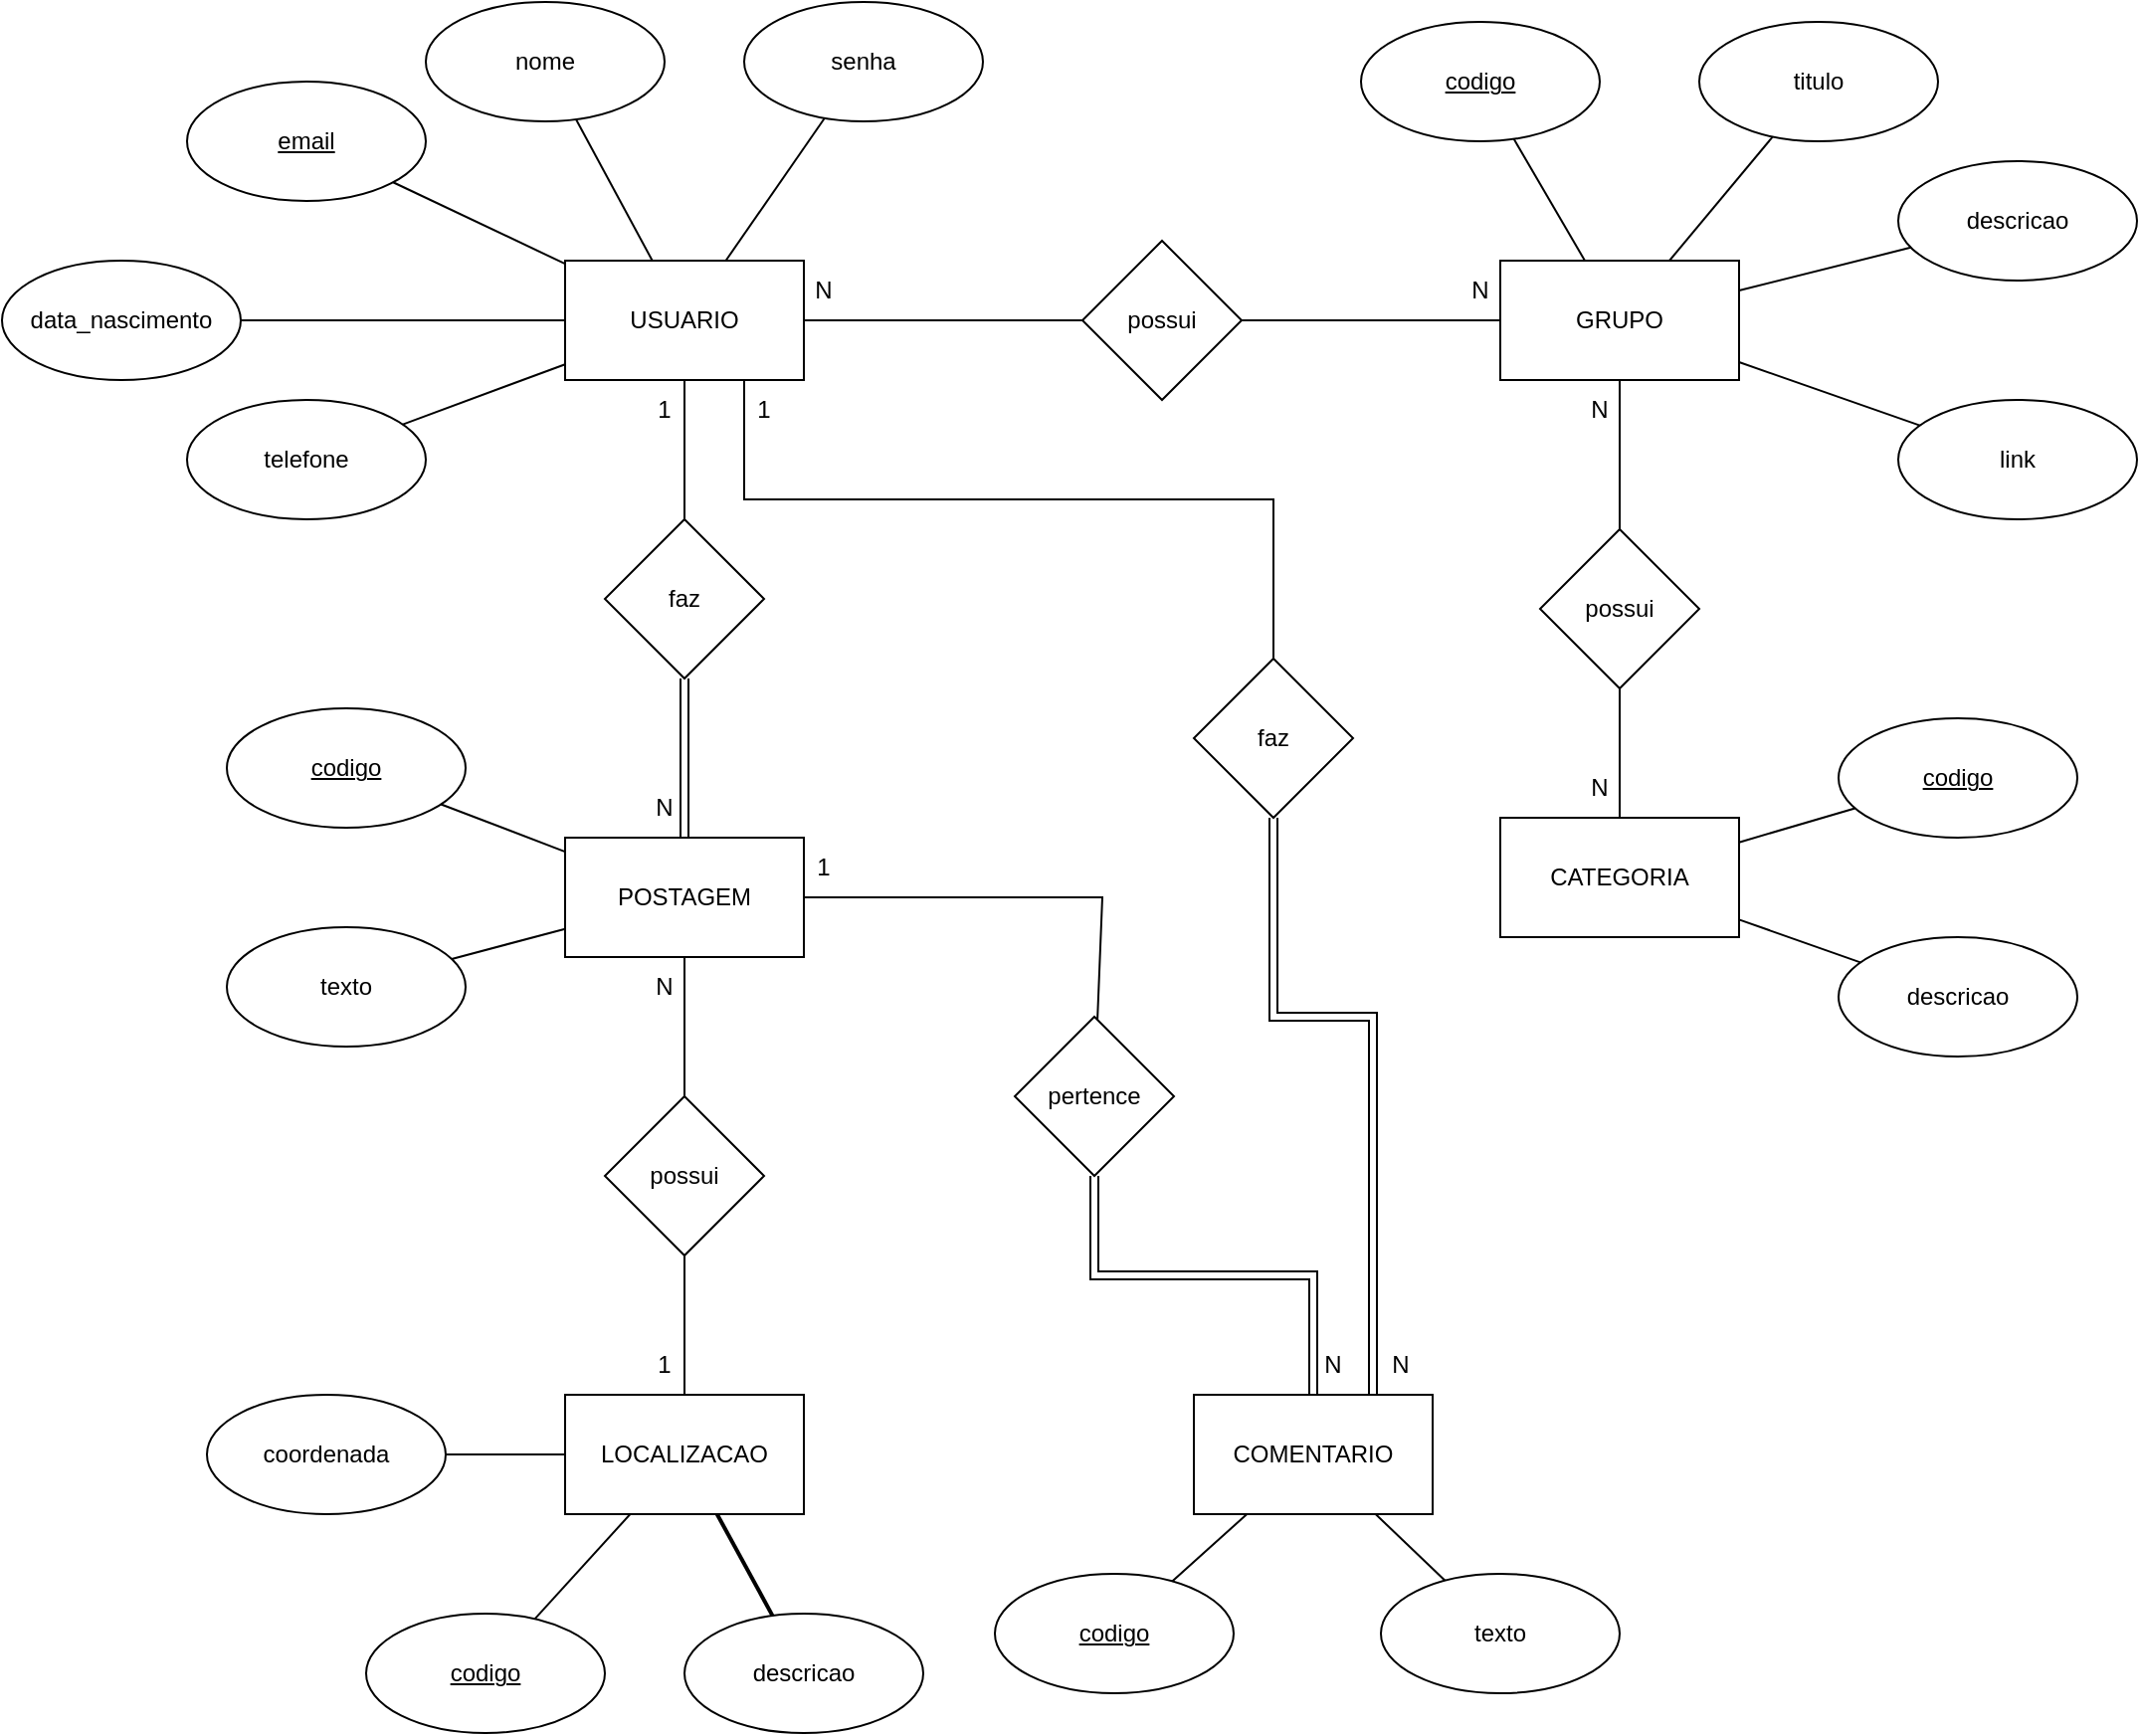 <mxfile version="24.2.2" type="github">
  <diagram name="Página-1" id="y5MTKA7V9xZslkAVUTXU">
    <mxGraphModel dx="2741" dy="1018" grid="1" gridSize="10" guides="1" tooltips="1" connect="1" arrows="1" fold="1" page="1" pageScale="1" pageWidth="827" pageHeight="1169" math="0" shadow="0">
      <root>
        <mxCell id="0" />
        <mxCell id="1" parent="0" />
        <mxCell id="2M3XvzQ8hgE7RZHOMurx-1" value="CATEGORIA" style="rounded=0;whiteSpace=wrap;html=1;" vertex="1" parent="1">
          <mxGeometry x="340" y="650" width="120" height="60" as="geometry" />
        </mxCell>
        <mxCell id="2M3XvzQ8hgE7RZHOMurx-2" value="USUARIO" style="rounded=0;whiteSpace=wrap;html=1;" vertex="1" parent="1">
          <mxGeometry x="-130" y="370" width="120" height="60" as="geometry" />
        </mxCell>
        <mxCell id="2M3XvzQ8hgE7RZHOMurx-3" value="GRUPO" style="rounded=0;whiteSpace=wrap;html=1;" vertex="1" parent="1">
          <mxGeometry x="340" y="370" width="120" height="60" as="geometry" />
        </mxCell>
        <mxCell id="2M3XvzQ8hgE7RZHOMurx-4" value="COMENTARIO" style="rounded=0;whiteSpace=wrap;html=1;" vertex="1" parent="1">
          <mxGeometry x="186" y="940" width="120" height="60" as="geometry" />
        </mxCell>
        <mxCell id="2M3XvzQ8hgE7RZHOMurx-5" value="LOCALIZACAO" style="rounded=0;whiteSpace=wrap;html=1;" vertex="1" parent="1">
          <mxGeometry x="-130" y="940" width="120" height="60" as="geometry" />
        </mxCell>
        <mxCell id="2M3XvzQ8hgE7RZHOMurx-6" value="POSTAGEM" style="rounded=0;whiteSpace=wrap;html=1;" vertex="1" parent="1">
          <mxGeometry x="-130" y="660" width="120" height="60" as="geometry" />
        </mxCell>
        <mxCell id="2M3XvzQ8hgE7RZHOMurx-7" value="&lt;u&gt;email&lt;/u&gt;" style="ellipse;whiteSpace=wrap;html=1;" vertex="1" parent="1">
          <mxGeometry x="-320" y="280" width="120" height="60" as="geometry" />
        </mxCell>
        <mxCell id="2M3XvzQ8hgE7RZHOMurx-8" value="nome" style="ellipse;whiteSpace=wrap;html=1;" vertex="1" parent="1">
          <mxGeometry x="-200" y="240" width="120" height="60" as="geometry" />
        </mxCell>
        <mxCell id="2M3XvzQ8hgE7RZHOMurx-9" value="data_nascimento" style="ellipse;whiteSpace=wrap;html=1;" vertex="1" parent="1">
          <mxGeometry x="-413" y="370" width="120" height="60" as="geometry" />
        </mxCell>
        <mxCell id="2M3XvzQ8hgE7RZHOMurx-10" value="telefone" style="ellipse;whiteSpace=wrap;html=1;" vertex="1" parent="1">
          <mxGeometry x="-320" y="440" width="120" height="60" as="geometry" />
        </mxCell>
        <mxCell id="2M3XvzQ8hgE7RZHOMurx-11" value="senha" style="ellipse;whiteSpace=wrap;html=1;" vertex="1" parent="1">
          <mxGeometry x="-40" y="240" width="120" height="60" as="geometry" />
        </mxCell>
        <mxCell id="2M3XvzQ8hgE7RZHOMurx-12" value="" style="endArrow=none;html=1;rounded=0;" edge="1" parent="1" source="2M3XvzQ8hgE7RZHOMurx-10" target="2M3XvzQ8hgE7RZHOMurx-2">
          <mxGeometry width="50" height="50" relative="1" as="geometry">
            <mxPoint x="110" y="700" as="sourcePoint" />
            <mxPoint x="160" y="650" as="targetPoint" />
          </mxGeometry>
        </mxCell>
        <mxCell id="2M3XvzQ8hgE7RZHOMurx-13" value="" style="endArrow=none;html=1;rounded=0;" edge="1" parent="1" source="2M3XvzQ8hgE7RZHOMurx-9" target="2M3XvzQ8hgE7RZHOMurx-2">
          <mxGeometry width="50" height="50" relative="1" as="geometry">
            <mxPoint x="110" y="700" as="sourcePoint" />
            <mxPoint x="160" y="650" as="targetPoint" />
          </mxGeometry>
        </mxCell>
        <mxCell id="2M3XvzQ8hgE7RZHOMurx-14" value="" style="endArrow=none;html=1;rounded=0;" edge="1" parent="1" source="2M3XvzQ8hgE7RZHOMurx-7" target="2M3XvzQ8hgE7RZHOMurx-2">
          <mxGeometry width="50" height="50" relative="1" as="geometry">
            <mxPoint x="110" y="700" as="sourcePoint" />
            <mxPoint x="160" y="650" as="targetPoint" />
          </mxGeometry>
        </mxCell>
        <mxCell id="2M3XvzQ8hgE7RZHOMurx-15" value="" style="endArrow=none;html=1;rounded=0;" edge="1" parent="1" source="2M3XvzQ8hgE7RZHOMurx-8" target="2M3XvzQ8hgE7RZHOMurx-2">
          <mxGeometry width="50" height="50" relative="1" as="geometry">
            <mxPoint x="110" y="700" as="sourcePoint" />
            <mxPoint x="160" y="650" as="targetPoint" />
          </mxGeometry>
        </mxCell>
        <mxCell id="2M3XvzQ8hgE7RZHOMurx-16" value="" style="endArrow=none;html=1;rounded=0;" edge="1" parent="1" source="2M3XvzQ8hgE7RZHOMurx-11" target="2M3XvzQ8hgE7RZHOMurx-2">
          <mxGeometry width="50" height="50" relative="1" as="geometry">
            <mxPoint x="110" y="700" as="sourcePoint" />
            <mxPoint x="160" y="650" as="targetPoint" />
          </mxGeometry>
        </mxCell>
        <mxCell id="2M3XvzQ8hgE7RZHOMurx-17" value="&lt;u&gt;codigo&lt;/u&gt;" style="ellipse;whiteSpace=wrap;html=1;" vertex="1" parent="1">
          <mxGeometry x="270" y="250" width="120" height="60" as="geometry" />
        </mxCell>
        <mxCell id="2M3XvzQ8hgE7RZHOMurx-18" value="descricao" style="ellipse;whiteSpace=wrap;html=1;" vertex="1" parent="1">
          <mxGeometry x="540" y="320" width="120" height="60" as="geometry" />
        </mxCell>
        <mxCell id="2M3XvzQ8hgE7RZHOMurx-19" value="titulo" style="ellipse;whiteSpace=wrap;html=1;" vertex="1" parent="1">
          <mxGeometry x="440" y="250" width="120" height="60" as="geometry" />
        </mxCell>
        <mxCell id="2M3XvzQ8hgE7RZHOMurx-20" value="link" style="ellipse;whiteSpace=wrap;html=1;" vertex="1" parent="1">
          <mxGeometry x="540" y="440" width="120" height="60" as="geometry" />
        </mxCell>
        <mxCell id="2M3XvzQ8hgE7RZHOMurx-21" value="" style="endArrow=none;html=1;rounded=0;" edge="1" parent="1" source="2M3XvzQ8hgE7RZHOMurx-20" target="2M3XvzQ8hgE7RZHOMurx-3">
          <mxGeometry width="50" height="50" relative="1" as="geometry">
            <mxPoint x="390" y="670" as="sourcePoint" />
            <mxPoint x="440" y="620" as="targetPoint" />
          </mxGeometry>
        </mxCell>
        <mxCell id="2M3XvzQ8hgE7RZHOMurx-22" value="" style="endArrow=none;html=1;rounded=0;" edge="1" parent="1" source="2M3XvzQ8hgE7RZHOMurx-3" target="2M3XvzQ8hgE7RZHOMurx-18">
          <mxGeometry width="50" height="50" relative="1" as="geometry">
            <mxPoint x="390" y="670" as="sourcePoint" />
            <mxPoint x="440" y="620" as="targetPoint" />
          </mxGeometry>
        </mxCell>
        <mxCell id="2M3XvzQ8hgE7RZHOMurx-23" value="" style="endArrow=none;html=1;rounded=0;" edge="1" parent="1" source="2M3XvzQ8hgE7RZHOMurx-3" target="2M3XvzQ8hgE7RZHOMurx-19">
          <mxGeometry width="50" height="50" relative="1" as="geometry">
            <mxPoint x="390" y="670" as="sourcePoint" />
            <mxPoint x="440" y="620" as="targetPoint" />
          </mxGeometry>
        </mxCell>
        <mxCell id="2M3XvzQ8hgE7RZHOMurx-24" value="" style="endArrow=none;html=1;rounded=0;" edge="1" parent="1" source="2M3XvzQ8hgE7RZHOMurx-3" target="2M3XvzQ8hgE7RZHOMurx-17">
          <mxGeometry width="50" height="50" relative="1" as="geometry">
            <mxPoint x="390" y="670" as="sourcePoint" />
            <mxPoint x="440" y="620" as="targetPoint" />
          </mxGeometry>
        </mxCell>
        <mxCell id="2M3XvzQ8hgE7RZHOMurx-25" value="possui" style="rhombus;whiteSpace=wrap;html=1;" vertex="1" parent="1">
          <mxGeometry x="130" y="360" width="80" height="80" as="geometry" />
        </mxCell>
        <mxCell id="2M3XvzQ8hgE7RZHOMurx-26" value="" style="endArrow=none;html=1;rounded=0;" edge="1" parent="1" source="2M3XvzQ8hgE7RZHOMurx-25" target="2M3XvzQ8hgE7RZHOMurx-3">
          <mxGeometry width="50" height="50" relative="1" as="geometry">
            <mxPoint x="390" y="670" as="sourcePoint" />
            <mxPoint x="440" y="620" as="targetPoint" />
          </mxGeometry>
        </mxCell>
        <mxCell id="2M3XvzQ8hgE7RZHOMurx-27" value="" style="endArrow=none;html=1;rounded=0;" edge="1" parent="1" source="2M3XvzQ8hgE7RZHOMurx-25" target="2M3XvzQ8hgE7RZHOMurx-2">
          <mxGeometry width="50" height="50" relative="1" as="geometry">
            <mxPoint x="390" y="670" as="sourcePoint" />
            <mxPoint x="440" y="620" as="targetPoint" />
          </mxGeometry>
        </mxCell>
        <mxCell id="2M3XvzQ8hgE7RZHOMurx-28" value="N" style="text;html=1;align=center;verticalAlign=middle;whiteSpace=wrap;rounded=0;" vertex="1" parent="1">
          <mxGeometry x="320" y="370" width="20" height="30" as="geometry" />
        </mxCell>
        <mxCell id="2M3XvzQ8hgE7RZHOMurx-29" value="N" style="text;html=1;align=center;verticalAlign=middle;whiteSpace=wrap;rounded=0;" vertex="1" parent="1">
          <mxGeometry x="-10" y="370" width="20" height="30" as="geometry" />
        </mxCell>
        <mxCell id="2M3XvzQ8hgE7RZHOMurx-30" value="&lt;u&gt;codigo&lt;/u&gt;" style="ellipse;whiteSpace=wrap;html=1;" vertex="1" parent="1">
          <mxGeometry x="510" y="600" width="120" height="60" as="geometry" />
        </mxCell>
        <mxCell id="2M3XvzQ8hgE7RZHOMurx-31" value="" style="endArrow=none;html=1;rounded=0;" edge="1" parent="1" source="2M3XvzQ8hgE7RZHOMurx-1" target="2M3XvzQ8hgE7RZHOMurx-30">
          <mxGeometry width="50" height="50" relative="1" as="geometry">
            <mxPoint x="510" y="670" as="sourcePoint" />
            <mxPoint x="560" y="620" as="targetPoint" />
          </mxGeometry>
        </mxCell>
        <mxCell id="2M3XvzQ8hgE7RZHOMurx-32" value="descricao" style="ellipse;whiteSpace=wrap;html=1;" vertex="1" parent="1">
          <mxGeometry x="510" y="710" width="120" height="60" as="geometry" />
        </mxCell>
        <mxCell id="2M3XvzQ8hgE7RZHOMurx-33" value="" style="endArrow=none;html=1;rounded=0;" edge="1" parent="1" source="2M3XvzQ8hgE7RZHOMurx-1" target="2M3XvzQ8hgE7RZHOMurx-32">
          <mxGeometry width="50" height="50" relative="1" as="geometry">
            <mxPoint x="510" y="670" as="sourcePoint" />
            <mxPoint x="560" y="620" as="targetPoint" />
          </mxGeometry>
        </mxCell>
        <mxCell id="2M3XvzQ8hgE7RZHOMurx-34" value="possui" style="rhombus;whiteSpace=wrap;html=1;" vertex="1" parent="1">
          <mxGeometry x="360" y="505" width="80" height="80" as="geometry" />
        </mxCell>
        <mxCell id="2M3XvzQ8hgE7RZHOMurx-35" value="" style="endArrow=none;html=1;rounded=0;" edge="1" parent="1" source="2M3XvzQ8hgE7RZHOMurx-34" target="2M3XvzQ8hgE7RZHOMurx-1">
          <mxGeometry width="50" height="50" relative="1" as="geometry">
            <mxPoint x="390" y="670" as="sourcePoint" />
            <mxPoint x="440" y="620" as="targetPoint" />
          </mxGeometry>
        </mxCell>
        <mxCell id="2M3XvzQ8hgE7RZHOMurx-36" value="" style="endArrow=none;html=1;rounded=0;" edge="1" parent="1" source="2M3XvzQ8hgE7RZHOMurx-3" target="2M3XvzQ8hgE7RZHOMurx-34">
          <mxGeometry width="50" height="50" relative="1" as="geometry">
            <mxPoint x="390" y="670" as="sourcePoint" />
            <mxPoint x="440" y="620" as="targetPoint" />
          </mxGeometry>
        </mxCell>
        <mxCell id="2M3XvzQ8hgE7RZHOMurx-37" value="N" style="text;html=1;align=center;verticalAlign=middle;whiteSpace=wrap;rounded=0;" vertex="1" parent="1">
          <mxGeometry x="380" y="430" width="20" height="30" as="geometry" />
        </mxCell>
        <mxCell id="2M3XvzQ8hgE7RZHOMurx-39" value="N" style="text;html=1;align=center;verticalAlign=middle;whiteSpace=wrap;rounded=0;" vertex="1" parent="1">
          <mxGeometry x="380" y="620" width="20" height="30" as="geometry" />
        </mxCell>
        <mxCell id="2M3XvzQ8hgE7RZHOMurx-40" value="&lt;u&gt;codigo&lt;/u&gt;" style="ellipse;whiteSpace=wrap;html=1;" vertex="1" parent="1">
          <mxGeometry x="-300" y="595" width="120" height="60" as="geometry" />
        </mxCell>
        <mxCell id="2M3XvzQ8hgE7RZHOMurx-42" value="texto" style="ellipse;whiteSpace=wrap;html=1;" vertex="1" parent="1">
          <mxGeometry x="-300" y="705" width="120" height="60" as="geometry" />
        </mxCell>
        <mxCell id="2M3XvzQ8hgE7RZHOMurx-43" value="faz" style="rhombus;whiteSpace=wrap;html=1;" vertex="1" parent="1">
          <mxGeometry x="-110" y="500" width="80" height="80" as="geometry" />
        </mxCell>
        <mxCell id="2M3XvzQ8hgE7RZHOMurx-44" value="" style="endArrow=none;html=1;rounded=0;" edge="1" parent="1" source="2M3XvzQ8hgE7RZHOMurx-6" target="2M3XvzQ8hgE7RZHOMurx-40">
          <mxGeometry width="50" height="50" relative="1" as="geometry">
            <mxPoint x="390" y="790" as="sourcePoint" />
            <mxPoint x="440" y="740" as="targetPoint" />
          </mxGeometry>
        </mxCell>
        <mxCell id="2M3XvzQ8hgE7RZHOMurx-45" value="" style="endArrow=none;html=1;rounded=0;" edge="1" parent="1" source="2M3XvzQ8hgE7RZHOMurx-6" target="2M3XvzQ8hgE7RZHOMurx-42">
          <mxGeometry width="50" height="50" relative="1" as="geometry">
            <mxPoint x="390" y="790" as="sourcePoint" />
            <mxPoint x="440" y="740" as="targetPoint" />
          </mxGeometry>
        </mxCell>
        <mxCell id="2M3XvzQ8hgE7RZHOMurx-46" value="" style="endArrow=none;html=1;rounded=0;shape=link;" edge="1" parent="1" source="2M3XvzQ8hgE7RZHOMurx-6" target="2M3XvzQ8hgE7RZHOMurx-43">
          <mxGeometry width="50" height="50" relative="1" as="geometry">
            <mxPoint x="390" y="790" as="sourcePoint" />
            <mxPoint x="440" y="740" as="targetPoint" />
          </mxGeometry>
        </mxCell>
        <mxCell id="2M3XvzQ8hgE7RZHOMurx-47" value="" style="endArrow=none;html=1;rounded=0;" edge="1" parent="1" source="2M3XvzQ8hgE7RZHOMurx-43" target="2M3XvzQ8hgE7RZHOMurx-2">
          <mxGeometry width="50" height="50" relative="1" as="geometry">
            <mxPoint x="390" y="790" as="sourcePoint" />
            <mxPoint x="440" y="740" as="targetPoint" />
          </mxGeometry>
        </mxCell>
        <mxCell id="2M3XvzQ8hgE7RZHOMurx-48" value="N" style="text;html=1;align=center;verticalAlign=middle;whiteSpace=wrap;rounded=0;" vertex="1" parent="1">
          <mxGeometry x="-90" y="630" width="20" height="30" as="geometry" />
        </mxCell>
        <mxCell id="2M3XvzQ8hgE7RZHOMurx-49" value="1" style="text;html=1;align=center;verticalAlign=middle;whiteSpace=wrap;rounded=0;" vertex="1" parent="1">
          <mxGeometry x="-90" y="430" width="20" height="30" as="geometry" />
        </mxCell>
        <mxCell id="2M3XvzQ8hgE7RZHOMurx-52" value="&lt;u&gt;codigo&lt;/u&gt;" style="ellipse;whiteSpace=wrap;html=1;" vertex="1" parent="1">
          <mxGeometry x="-230" y="1050" width="120" height="60" as="geometry" />
        </mxCell>
        <mxCell id="2M3XvzQ8hgE7RZHOMurx-53" value="descricao" style="ellipse;whiteSpace=wrap;html=1;" vertex="1" parent="1">
          <mxGeometry x="-70" y="1050" width="120" height="60" as="geometry" />
        </mxCell>
        <mxCell id="2M3XvzQ8hgE7RZHOMurx-54" value="coordenada" style="ellipse;whiteSpace=wrap;html=1;" vertex="1" parent="1">
          <mxGeometry x="-310" y="940" width="120" height="60" as="geometry" />
        </mxCell>
        <mxCell id="2M3XvzQ8hgE7RZHOMurx-55" value="" style="endArrow=none;html=1;rounded=0;" edge="1" parent="1" source="2M3XvzQ8hgE7RZHOMurx-5" target="2M3XvzQ8hgE7RZHOMurx-54">
          <mxGeometry width="50" height="50" relative="1" as="geometry">
            <mxPoint x="260" y="870" as="sourcePoint" />
            <mxPoint x="310" y="820" as="targetPoint" />
          </mxGeometry>
        </mxCell>
        <mxCell id="2M3XvzQ8hgE7RZHOMurx-56" value="" style="endArrow=none;html=1;rounded=0;" edge="1" parent="1" source="2M3XvzQ8hgE7RZHOMurx-52" target="2M3XvzQ8hgE7RZHOMurx-5">
          <mxGeometry width="50" height="50" relative="1" as="geometry">
            <mxPoint x="260" y="870" as="sourcePoint" />
            <mxPoint x="310" y="820" as="targetPoint" />
          </mxGeometry>
        </mxCell>
        <mxCell id="2M3XvzQ8hgE7RZHOMurx-57" value="" style="endArrow=none;html=1;strokeWidth=2;rounded=0;" edge="1" parent="1" source="2M3XvzQ8hgE7RZHOMurx-53" target="2M3XvzQ8hgE7RZHOMurx-5">
          <mxGeometry width="50" height="50" relative="1" as="geometry">
            <mxPoint x="260" y="870" as="sourcePoint" />
            <mxPoint x="310" y="820" as="targetPoint" />
          </mxGeometry>
        </mxCell>
        <mxCell id="2M3XvzQ8hgE7RZHOMurx-58" value="possui" style="rhombus;whiteSpace=wrap;html=1;" vertex="1" parent="1">
          <mxGeometry x="-110" y="790" width="80" height="80" as="geometry" />
        </mxCell>
        <mxCell id="2M3XvzQ8hgE7RZHOMurx-65" value="" style="endArrow=none;html=1;rounded=0;" edge="1" parent="1" source="2M3XvzQ8hgE7RZHOMurx-58" target="2M3XvzQ8hgE7RZHOMurx-6">
          <mxGeometry width="50" height="50" relative="1" as="geometry">
            <mxPoint x="390" y="920" as="sourcePoint" />
            <mxPoint x="440" y="870" as="targetPoint" />
          </mxGeometry>
        </mxCell>
        <mxCell id="2M3XvzQ8hgE7RZHOMurx-66" value="" style="endArrow=none;html=1;rounded=0;" edge="1" parent="1" source="2M3XvzQ8hgE7RZHOMurx-5" target="2M3XvzQ8hgE7RZHOMurx-58">
          <mxGeometry width="50" height="50" relative="1" as="geometry">
            <mxPoint x="390" y="920" as="sourcePoint" />
            <mxPoint x="440" y="870" as="targetPoint" />
          </mxGeometry>
        </mxCell>
        <mxCell id="2M3XvzQ8hgE7RZHOMurx-67" value="N" style="text;html=1;align=center;verticalAlign=middle;whiteSpace=wrap;rounded=0;" vertex="1" parent="1">
          <mxGeometry x="-90" y="720" width="20" height="30" as="geometry" />
        </mxCell>
        <mxCell id="2M3XvzQ8hgE7RZHOMurx-69" value="1" style="text;html=1;align=center;verticalAlign=middle;whiteSpace=wrap;rounded=0;" vertex="1" parent="1">
          <mxGeometry x="-90" y="910" width="20" height="30" as="geometry" />
        </mxCell>
        <mxCell id="2M3XvzQ8hgE7RZHOMurx-70" value="&lt;u&gt;codigo&lt;/u&gt;" style="ellipse;whiteSpace=wrap;html=1;" vertex="1" parent="1">
          <mxGeometry x="86" y="1030" width="120" height="60" as="geometry" />
        </mxCell>
        <mxCell id="2M3XvzQ8hgE7RZHOMurx-71" value="texto" style="ellipse;whiteSpace=wrap;html=1;" vertex="1" parent="1">
          <mxGeometry x="280" y="1030" width="120" height="60" as="geometry" />
        </mxCell>
        <mxCell id="2M3XvzQ8hgE7RZHOMurx-72" value="" style="endArrow=none;html=1;rounded=0;" edge="1" parent="1" source="2M3XvzQ8hgE7RZHOMurx-4" target="2M3XvzQ8hgE7RZHOMurx-71">
          <mxGeometry width="50" height="50" relative="1" as="geometry">
            <mxPoint x="316" y="940" as="sourcePoint" />
            <mxPoint x="366" y="890" as="targetPoint" />
          </mxGeometry>
        </mxCell>
        <mxCell id="2M3XvzQ8hgE7RZHOMurx-73" value="" style="endArrow=none;html=1;rounded=0;" edge="1" parent="1" source="2M3XvzQ8hgE7RZHOMurx-4" target="2M3XvzQ8hgE7RZHOMurx-70">
          <mxGeometry width="50" height="50" relative="1" as="geometry">
            <mxPoint x="316" y="940" as="sourcePoint" />
            <mxPoint x="366" y="890" as="targetPoint" />
          </mxGeometry>
        </mxCell>
        <mxCell id="2M3XvzQ8hgE7RZHOMurx-75" value="pertence" style="rhombus;whiteSpace=wrap;html=1;" vertex="1" parent="1">
          <mxGeometry x="96" y="750" width="80" height="80" as="geometry" />
        </mxCell>
        <mxCell id="2M3XvzQ8hgE7RZHOMurx-76" value="" style="endArrow=none;html=1;rounded=0;shape=link;" edge="1" parent="1" source="2M3XvzQ8hgE7RZHOMurx-75" target="2M3XvzQ8hgE7RZHOMurx-4">
          <mxGeometry width="50" height="50" relative="1" as="geometry">
            <mxPoint x="356" y="920" as="sourcePoint" />
            <mxPoint x="406" y="870" as="targetPoint" />
            <Array as="points">
              <mxPoint x="136" y="880" />
              <mxPoint x="246" y="880" />
            </Array>
          </mxGeometry>
        </mxCell>
        <mxCell id="2M3XvzQ8hgE7RZHOMurx-77" value="" style="endArrow=none;html=1;rounded=0;" edge="1" parent="1" source="2M3XvzQ8hgE7RZHOMurx-75" target="2M3XvzQ8hgE7RZHOMurx-6">
          <mxGeometry width="50" height="50" relative="1" as="geometry">
            <mxPoint x="390" y="920" as="sourcePoint" />
            <mxPoint x="440" y="870" as="targetPoint" />
            <Array as="points">
              <mxPoint x="140" y="690" />
            </Array>
          </mxGeometry>
        </mxCell>
        <mxCell id="2M3XvzQ8hgE7RZHOMurx-78" value="1" style="text;html=1;align=center;verticalAlign=middle;whiteSpace=wrap;rounded=0;" vertex="1" parent="1">
          <mxGeometry x="-10" y="660" width="20" height="30" as="geometry" />
        </mxCell>
        <mxCell id="2M3XvzQ8hgE7RZHOMurx-80" value="N" style="text;html=1;align=center;verticalAlign=middle;whiteSpace=wrap;rounded=0;" vertex="1" parent="1">
          <mxGeometry x="246" y="910" width="20" height="30" as="geometry" />
        </mxCell>
        <mxCell id="2M3XvzQ8hgE7RZHOMurx-81" value="faz" style="rhombus;whiteSpace=wrap;html=1;" vertex="1" parent="1">
          <mxGeometry x="186" y="570" width="80" height="80" as="geometry" />
        </mxCell>
        <mxCell id="2M3XvzQ8hgE7RZHOMurx-82" value="" style="endArrow=none;html=1;rounded=0;entryX=0.75;entryY=1;entryDx=0;entryDy=0;" edge="1" parent="1" source="2M3XvzQ8hgE7RZHOMurx-81" target="2M3XvzQ8hgE7RZHOMurx-2">
          <mxGeometry width="50" height="50" relative="1" as="geometry">
            <mxPoint x="390" y="790" as="sourcePoint" />
            <mxPoint x="440" y="740" as="targetPoint" />
            <Array as="points">
              <mxPoint x="226" y="490" />
              <mxPoint x="-40" y="490" />
            </Array>
          </mxGeometry>
        </mxCell>
        <mxCell id="2M3XvzQ8hgE7RZHOMurx-83" value="" style="endArrow=none;html=1;rounded=0;entryX=0.75;entryY=0;entryDx=0;entryDy=0;shape=link;" edge="1" parent="1" source="2M3XvzQ8hgE7RZHOMurx-81" target="2M3XvzQ8hgE7RZHOMurx-4">
          <mxGeometry width="50" height="50" relative="1" as="geometry">
            <mxPoint x="270" y="670" as="sourcePoint" />
            <mxPoint x="440" y="740" as="targetPoint" />
            <Array as="points">
              <mxPoint x="226" y="750" />
              <mxPoint x="276" y="750" />
            </Array>
          </mxGeometry>
        </mxCell>
        <mxCell id="2M3XvzQ8hgE7RZHOMurx-84" value="N" style="text;html=1;align=center;verticalAlign=middle;whiteSpace=wrap;rounded=0;" vertex="1" parent="1">
          <mxGeometry x="280" y="910" width="20" height="30" as="geometry" />
        </mxCell>
        <mxCell id="2M3XvzQ8hgE7RZHOMurx-85" value="1" style="text;html=1;align=center;verticalAlign=middle;whiteSpace=wrap;rounded=0;" vertex="1" parent="1">
          <mxGeometry x="-40" y="430" width="20" height="30" as="geometry" />
        </mxCell>
      </root>
    </mxGraphModel>
  </diagram>
</mxfile>
